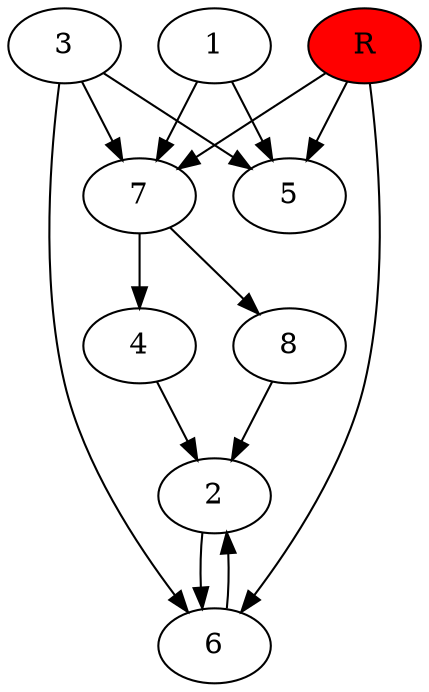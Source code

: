 digraph prb20059 {
	1
	2
	3
	4
	5
	6
	7
	8
	R [fillcolor="#ff0000" style=filled]
	1 -> 5
	1 -> 7
	2 -> 6
	3 -> 5
	3 -> 6
	3 -> 7
	4 -> 2
	6 -> 2
	7 -> 4
	7 -> 8
	8 -> 2
	R -> 5
	R -> 6
	R -> 7
}
